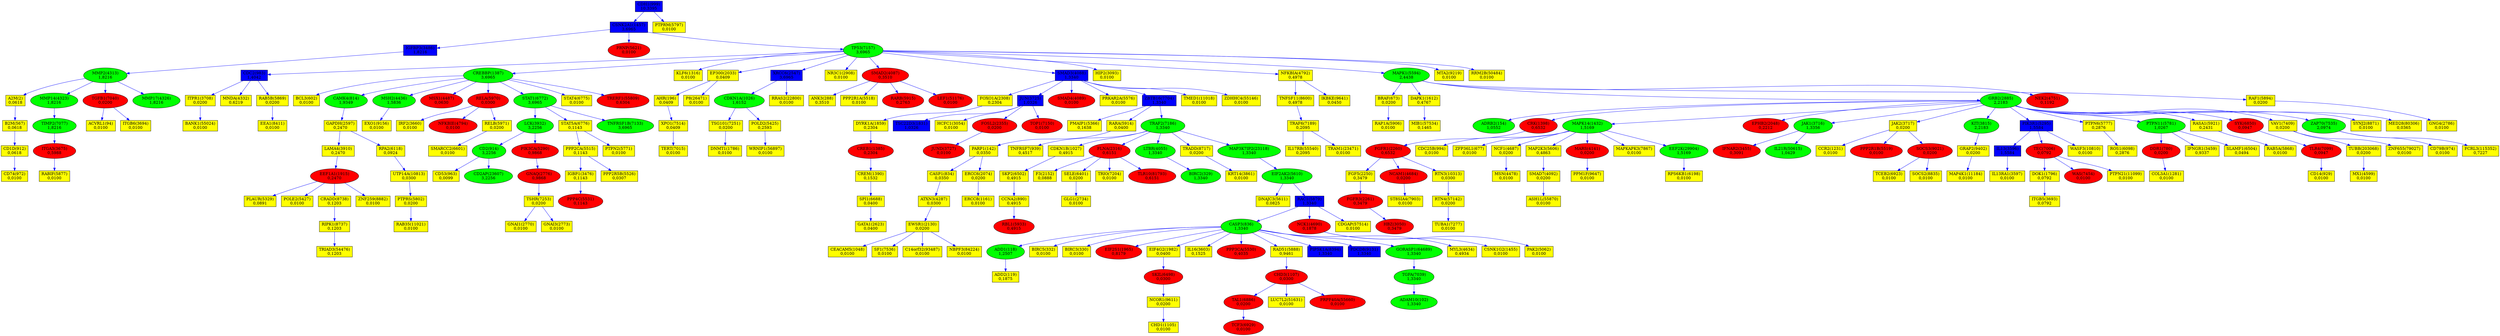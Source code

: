 digraph tmp_ans4 {
N_0 [shape = ellipse, style = filled, fillcolor = green, label = "ADD1(118)\n1,2507"];
N_1 [shape = box, style = filled, fillcolor = yellow, label = "ADD2(119)\n0,1875"];
N_2 [shape = box, style = filled, fillcolor = yellow, label = "PARP1(142)\n0,0350"];
N_3 [shape = ellipse, style = filled, fillcolor = green, label = "ADRB2(154)\n1,0552"];
N_4 [shape = box, style = filled, fillcolor = yellow, label = "AHR(196)\n0,0409"];
N_5 [shape = box, style = filled, fillcolor = yellow, label = "A2M(2)\n0,0618"];
N_6 [shape = box, style = filled, fillcolor = yellow, label = "ACVRL1(94)\n0,0100"];
N_7 [shape = box, style = filled, fillcolor = yellow, label = "BIRC5(332)\n0,0100"];
N_8 [shape = ellipse, style = filled, fillcolor = green, label = "ADAM10(102)\n1,3340"];
N_9 [shape = box, style = filled, fillcolor = yellow, label = "B2M(567)\n0,0618"];
N_10 [shape = box, style = filled, fillcolor = yellow, label = "BRAF(673)\n0,0200"];
N_11 [shape = ellipse, style = filled, fillcolor = red, label = "DDR1(780)\n0,0200"];
N_12 [shape = box, style = filled, fillcolor = yellow, label = "CASP1(834)\n0,0350"];
N_13 [shape = ellipse, style = filled, fillcolor = green, label = "CASP3(836)\n1,3340"];
N_14 [shape = box, style = filled, fillcolor = yellow, label = "BIRC3(330)\n0,0100"];
N_15 [shape = ellipse, style = filled, fillcolor = green, label = "BIRC2(329)\n1,3340"];
N_16 [shape = ellipse, style = filled, fillcolor = green, label = "CD2(914)\n3,2256"];
N_17 [shape = box, style = filled, fillcolor = yellow, label = "TNFRSF7(939)\n0,4517"];
N_18 [shape = box, style = filled, fillcolor = yellow, label = "CD74(972)\n0,0100"];
N_19 [shape = box, style = filled, fillcolor = yellow, label = "CD1D(912)\n0,0618"];
N_20 [shape = box, style = filled, fillcolor = yellow, label = "CCNA2(890)\n0,4915"];
N_21 [shape = box, style = filled, fillcolor = blue, label = "CDC2(983)\n1,4042"];
N_22 [shape = box, style = filled, fillcolor = blue, label = "CDH1(999)\n10,3395"];
N_23 [shape = ellipse, style = filled, fillcolor = green, label = "CDKN1A(1026)\n1,6152"];
N_24 [shape = ellipse, style = filled, fillcolor = red, label = "CHD3(1107)\n0,0300"];
N_25 [shape = box, style = filled, fillcolor = yellow, label = "CDC25B(994)\n0,0100"];
N_26 [shape = box, style = filled, fillcolor = yellow, label = "CDKN1B(1027)\n0,4915"];
N_27 [shape = box, style = filled, fillcolor = yellow, label = "CCR2(1231)\n0,0100"];
N_28 [shape = box, style = filled, fillcolor = yellow, label = "BCL3(602)\n0,0100"];
N_29 [shape = ellipse, style = filled, fillcolor = red, label = "CREB1(1385)\n0,2304"];
N_30 [shape = ellipse, style = filled, fillcolor = green, label = "CREBBP(1387)\n3,6965"];
N_31 [shape = ellipse, style = filled, fillcolor = green, label = "CAMK4(814)\n1,9349"];
N_32 [shape = box, style = filled, fillcolor = yellow, label = "CREM(1390)\n0,1532"];
N_33 [shape = ellipse, style = filled, fillcolor = red, label = "CRK(1398)\n0,6532"];
N_34 [shape = box, style = filled, fillcolor = yellow, label = "ZFP36L1(677)\n0,0100"];
N_35 [shape = box, style = filled, fillcolor = blue, label = "CSNK2A1(1457)\n3,6965"];
N_36 [shape = ellipse, style = filled, fillcolor = green, label = "MAPK14(1432)\n1,5169"];
N_37 [shape = box, style = filled, fillcolor = yellow, label = "CD14(929)\n0,0100"];
N_38 [shape = box, style = filled, fillcolor = yellow, label = "DAPK1(1612)\n0,4767"];
N_39 [shape = box, style = filled, fillcolor = yellow, label = "ERCC8(1161)\n0,0100"];
N_40 [shape = box, style = filled, fillcolor = yellow, label = "DNMT1(1786)\n0,0100"];
N_41 [shape = box, style = filled, fillcolor = blue, label = "TSC22D3(1831)\n1,0326"];
N_42 [shape = ellipse, style = filled, fillcolor = red, label = "EEF1A1(1915)\n0,2470"];
N_43 [shape = box, style = filled, fillcolor = yellow, label = "KLF6(1316)\n0,0100"];
N_44 [shape = ellipse, style = filled, fillcolor = red, label = "EIF2S1(1965)\n0,8179"];
N_45 [shape = box, style = filled, fillcolor = yellow, label = "EIF4G2(1982)\n0,0400"];
N_46 [shape = box, style = filled, fillcolor = yellow, label = "EP300(2033)\n0,0409"];
N_47 [shape = ellipse, style = filled, fillcolor = red, label = "EPHB2(2048)\n0,2212"];
N_48 [shape = box, style = filled, fillcolor = yellow, label = "CEACAM5(1048)\n0,0100"];
N_49 [shape = box, style = filled, fillcolor = yellow, label = "EWSR1(2130)\n0,0200"];
N_50 [shape = box, style = filled, fillcolor = yellow, label = "F3(2152)\n0,0888"];
N_51 [shape = box, style = filled, fillcolor = yellow, label = "DOK1(1796)\n0,0792"];
N_52 [shape = box, style = filled, fillcolor = yellow, label = "COL3A1(1281)\n0,0100"];
N_53 [shape = ellipse, style = filled, fillcolor = red, label = "FGFR1(2260)\n0,6532"];
N_54 [shape = box, style = filled, fillcolor = yellow, label = "FGF5(2250)\n0,3479"];
N_55 [shape = ellipse, style = filled, fillcolor = red, label = "FGFR3(2261)\n0,3479"];
N_56 [shape = box, style = filled, fillcolor = yellow, label = "DYRK1A(1859)\n0,2304"];
N_57 [shape = ellipse, style = filled, fillcolor = red, label = "FLNA(2316)\n0,6151"];
N_58 [shape = box, style = filled, fillcolor = yellow, label = "CD79B(974)\n0,0100"];
N_59 [shape = box, style = filled, fillcolor = yellow, label = "FOXO1A(2308)\n0,2304"];
N_60 [shape = box, style = filled, fillcolor = yellow, label = "GAPDH(2597)\n0,2470"];
N_61 [shape = box, style = filled, fillcolor = blue, label = "XRCC6(2547)\n3,6965"];
N_62 [shape = box, style = filled, fillcolor = yellow, label = "CD53(963)\n0,0099"];
N_63 [shape = box, style = filled, fillcolor = yellow, label = "GNAI1(2770)\n0,0100"];
N_64 [shape = box, style = filled, fillcolor = yellow, label = "GNAI3(2773)\n0,0100"];
N_65 [shape = ellipse, style = filled, fillcolor = red, label = "GNAQ(2776)\n0,9868"];
N_66 [shape = ellipse, style = filled, fillcolor = green, label = "GRB2(2885)\n2,2183"];
N_67 [shape = box, style = filled, fillcolor = yellow, label = "NR3C1(2908)\n0,0100"];
N_68 [shape = box, style = filled, fillcolor = yellow, label = "ERCC6(2074)\n0,0200"];
N_69 [shape = ellipse, style = filled, fillcolor = red, label = "HBZ(3050)\n0,3479"];
N_70 [shape = box, style = filled, fillcolor = yellow, label = "HCFC1(3054)\n0,0100"];
N_71 [shape = box, style = filled, fillcolor = yellow, label = "CHD1(1105)\n0,0100"];
N_72 [shape = ellipse, style = filled, fillcolor = red, label = "IFNAR2(3455)\n0,3091"];
N_73 [shape = box, style = filled, fillcolor = yellow, label = "IFNGR1(3459)\n0,9337"];
N_74 [shape = box, style = filled, fillcolor = blue, label = "IL13(3596)\n1,5584"];
N_75 [shape = box, style = filled, fillcolor = yellow, label = "IL16(3603)\n0,1525"];
N_76 [shape = ellipse, style = filled, fillcolor = red, label = "ITGA3(3675)\n0,5988"];
N_77 [shape = box, style = filled, fillcolor = yellow, label = "ITGB5(3693)\n0,0792"];
N_78 [shape = box, style = filled, fillcolor = yellow, label = "ITPR1(3708)\n0,0200"];
N_79 [shape = ellipse, style = filled, fillcolor = green, label = "JAK1(3716)\n1,3356"];
N_80 [shape = box, style = filled, fillcolor = yellow, label = "JAK2(3717)\n0,0200"];
N_81 [shape = box, style = filled, fillcolor = blue, label = "JUN(3725)\n1,0326"];
N_82 [shape = ellipse, style = filled, fillcolor = red, label = "FOSL2(2355)\n0,0200"];
N_83 [shape = box, style = filled, fillcolor = yellow, label = "ANK3(288)\n0,3510"];
N_84 [shape = ellipse, style = filled, fillcolor = green, label = "KIT(3815)\n2,2183"];
N_85 [shape = box, style = filled, fillcolor = blue, label = "IGFBP3(3486)\n1,8216"];
N_86 [shape = ellipse, style = filled, fillcolor = green, label = "LCK(3932)\n3,2256"];
N_87 [shape = box, style = filled, fillcolor = yellow, label = "GATA1(2623)\n0,0400"];
N_88 [shape = ellipse, style = filled, fillcolor = green, label = "LTBR(4055)\n1,3340"];
N_89 [shape = ellipse, style = filled, fillcolor = red, label = "SMAD2(4087)\n0,3510"];
N_90 [shape = ellipse, style = filled, fillcolor = red, label = "JUND(3727)\n0,0100"];
N_91 [shape = box, style = filled, fillcolor = blue, label = "SMAD3(4088)\n1,3340"];
N_92 [shape = ellipse, style = filled, fillcolor = red, label = "SMAD4(4089)\n0,0100"];
N_93 [shape = box, style = filled, fillcolor = yellow, label = "SMAD7(4092)\n0,0200"];
N_94 [shape = box, style = filled, fillcolor = yellow, label = "IGBP1(3476)\n0,1143"];
N_95 [shape = ellipse, style = filled, fillcolor = green, label = "MMP2(4313)\n1,8216"];
N_96 [shape = ellipse, style = filled, fillcolor = green, label = "MSH2(4436)\n1,5836"];
N_97 [shape = box, style = filled, fillcolor = yellow, label = "MSN(4478)\n0,0100"];
N_98 [shape = ellipse, style = filled, fillcolor = red, label = "MSX1(4487)\n0,0630"];
N_99 [shape = box, style = filled, fillcolor = yellow, label = "MX1(4599)\n0,0100"];
N_100 [shape = ellipse, style = filled, fillcolor = red, label = "NCAM1(4684)\n0,0200"];
N_101 [shape = box, style = filled, fillcolor = yellow, label = "NCF1(4687)\n0,0200"];
N_102 [shape = box, style = filled, fillcolor = yellow, label = "CSNK1G2(1455)\n0,0100"];
N_103 [shape = box, style = filled, fillcolor = yellow, label = "HIP2(3093)\n0,0100"];
N_104 [shape = ellipse, style = filled, fillcolor = red, label = "NCK1(4690)\n0,1878"];
N_105 [shape = ellipse, style = filled, fillcolor = red, label = "NEK2(4751)\n0,1192"];
N_106 [shape = box, style = filled, fillcolor = yellow, label = "IRF2(3660)\n0,0100"];
N_107 [shape = box, style = filled, fillcolor = yellow, label = "GLG1(2734)\n0,0100"];
N_108 [shape = box, style = filled, fillcolor = yellow, label = "NFKBIA(4792)\n0,4978"];
N_109 [shape = box, style = filled, fillcolor = yellow, label = "PAK2(5062)\n0,0100"];
N_110 [shape = box, style = filled, fillcolor = blue, label = "PIK3R1(5295)\n1,5584"];
N_111 [shape = ellipse, style = filled, fillcolor = red, label = "PIK3CA(5290)\n0,9868"];
N_112 [shape = box, style = filled, fillcolor = yellow, label = "KRT14(3861)\n0,0100"];
N_113 [shape = box, style = filled, fillcolor = yellow, label = "PMAIP1(5366)\n0,1638"];
N_114 [shape = box, style = filled, fillcolor = yellow, label = "PPP2CA(5515)\n0,1143"];
N_115 [shape = ellipse, style = filled, fillcolor = red, label = "PPP2R1B(5519)\n0,0100"];
N_116 [shape = box, style = filled, fillcolor = yellow, label = "PPP2R1A(5518)\n0,0100"];
N_117 [shape = ellipse, style = filled, fillcolor = red, label = "PPP3CA(5530)\n0,4035"];
N_118 [shape = ellipse, style = filled, fillcolor = red, label = "NFKBIE(4794)\n0,0100"];
N_119 [shape = box, style = filled, fillcolor = yellow, label = "PRKAR2A(5576)\n0,0100"];
N_120 [shape = ellipse, style = filled, fillcolor = green, label = "MAPK1(5594)\n2,4438"];
N_121 [shape = ellipse, style = filled, fillcolor = green, label = "EIF2AK2(5610)\n1,3340"];
N_122 [shape = box, style = filled, fillcolor = yellow, label = "DNAJC3(5611)\n0,0825"];
N_123 [shape = ellipse, style = filled, fillcolor = red, label = "PRNP(5621)\n0,0100"];
N_124 [shape = box, style = filled, fillcolor = yellow, label = "ATXN3(4287)\n0,0300"];
N_125 [shape = box, style = filled, fillcolor = yellow, label = "LAMA4(3910)\n0,2470"];
N_126 [shape = box, style = filled, fillcolor = yellow, label = "PTPN6(5777)\n0,2876"];
N_127 [shape = box, style = filled, fillcolor = yellow, label = "PTPRM(5797)\n0,0100"];
N_128 [shape = ellipse, style = filled, fillcolor = green, label = "PTPN11(5781)\n1,0267"];
N_129 [shape = box, style = filled, fillcolor = yellow, label = "RAB5A(5868)\n0,0100"];
N_130 [shape = box, style = filled, fillcolor = blue, label = "RAC1(5879)\n1,3340"];
N_131 [shape = box, style = filled, fillcolor = yellow, label = "RAD51(5888)\n0,9461"];
N_132 [shape = box, style = filled, fillcolor = yellow, label = "RAF1(5894)\n0,0200"];
N_133 [shape = box, style = filled, fillcolor = yellow, label = "GNG4(2786)\n0,0100"];
N_134 [shape = box, style = filled, fillcolor = yellow, label = "RAP1A(5906)\n0,0100"];
N_135 [shape = box, style = filled, fillcolor = yellow, label = "RASA1(5921)\n0,2431"];
N_136 [shape = box, style = filled, fillcolor = yellow, label = "MNDA(4332)\n0,6219"];
N_137 [shape = box, style = filled, fillcolor = yellow, label = "RARA(5914)\n0,0400"];
N_138 [shape = ellipse, style = filled, fillcolor = red, label = "RBL1(5933)\n0,4915"];
N_139 [shape = ellipse, style = filled, fillcolor = red, label = "PPP4C(5531)\n0,1143"];
N_140 [shape = ellipse, style = filled, fillcolor = red, label = "RELA(5970)\n0,0300"];
N_141 [shape = box, style = filled, fillcolor = yellow, label = "RELB(5971)\n0,0200"];
N_142 [shape = box, style = filled, fillcolor = yellow, label = "RPA2(6118)\n0,0924"];
N_143 [shape = ellipse, style = filled, fillcolor = red, label = "RARB(5915)\n0,2763"];
N_144 [shape = box, style = filled, fillcolor = yellow, label = "MAP2K3(5606)\n0,4863"];
N_145 [shape = ellipse, style = filled, fillcolor = green, label = "MMP14(4323)\n1,8216"];
N_146 [shape = box, style = filled, fillcolor = yellow, label = "SELE(6401)\n0,0200"];
N_147 [shape = box, style = filled, fillcolor = yellow, label = "PTPN2(5771)\n0,0100"];
N_148 [shape = ellipse, style = filled, fillcolor = red, label = "SKIL(6498)\n0,0300"];
N_149 [shape = box, style = filled, fillcolor = yellow, label = "SLAMF1(6504)\n0,0494"];
N_150 [shape = box, style = filled, fillcolor = yellow, label = "SPI1(6688)\n0,0400"];
N_151 [shape = ellipse, style = filled, fillcolor = green, label = "STAT1(6772)\n3,6965"];
N_152 [shape = box, style = filled, fillcolor = yellow, label = "STAT5A(6776)\n0,1143"];
N_153 [shape = box, style = filled, fillcolor = yellow, label = "RPS6KB1(6198)\n0,0100"];
N_154 [shape = box, style = filled, fillcolor = yellow, label = "PLAUR(5329)\n0,0891"];
N_155 [shape = ellipse, style = filled, fillcolor = red, label = "SYK(6850)\n0,0947"];
N_156 [shape = box, style = filled, fillcolor = yellow, label = "TCEB2(6923)\n0,0100"];
N_157 [shape = ellipse, style = filled, fillcolor = red, label = "TCF3(6929)\n0,0100"];
N_158 [shape = ellipse, style = filled, fillcolor = red, label = "TAL1(6886)\n0,0200"];
N_159 [shape = box, style = filled, fillcolor = yellow, label = "SKP2(6502)\n0,4915"];
N_160 [shape = ellipse, style = filled, fillcolor = red, label = "TEC(7006)\n0,0792"];
N_161 [shape = box, style = filled, fillcolor = yellow, label = "TERT(7015)\n0,0100"];
N_162 [shape = box, style = filled, fillcolor = yellow, label = "RAB5B(5869)\n0,0200"];
N_163 [shape = ellipse, style = filled, fillcolor = green, label = "TGFA(7039)\n1,3340"];
N_164 [shape = box, style = filled, fillcolor = yellow, label = "ITGB6(3694)\n0,0100"];
N_165 [shape = ellipse, style = filled, fillcolor = red, label = "TGFB1(7040)\n0,0200"];
N_166 [shape = box, style = filled, fillcolor = yellow, label = "POLE2(5427)\n0,0100"];
N_167 [shape = ellipse, style = filled, fillcolor = red, label = "TLR4(7099)\n0,0947"];
N_168 [shape = ellipse, style = filled, fillcolor = red, label = "TOP1(7150)\n0,0100"];
N_169 [shape = ellipse, style = filled, fillcolor = green, label = "TP53(7157)\n3,6965"];
N_170 [shape = ellipse, style = filled, fillcolor = green, label = "TNFRSF1B(7133)\n3,6965"];
N_171 [shape = ellipse, style = filled, fillcolor = green, label = "TRAF2(7186)\n1,3340"];
N_172 [shape = box, style = filled, fillcolor = yellow, label = "TRAF6(7189)\n0,2095"];
N_173 [shape = box, style = filled, fillcolor = yellow, label = "TSHR(7253)\n0,0200"];
N_174 [shape = box, style = filled, fillcolor = yellow, label = "TSG101(7251)\n0,0200"];
N_175 [shape = box, style = filled, fillcolor = yellow, label = "TUBA1(7277)\n0,0100"];
N_176 [shape = ellipse, style = filled, fillcolor = red, label = "WAS(7454)\n0,0100"];
N_177 [shape = box, style = filled, fillcolor = yellow, label = "POLD2(5425)\n0,2593"];
N_178 [shape = box, style = filled, fillcolor = yellow, label = "XPO1(7514)\n0,0409"];
N_179 [shape = box, style = filled, fillcolor = yellow, label = "VAV1(7409)\n0,0200"];
N_180 [shape = ellipse, style = filled, fillcolor = green, label = "ZAP70(7535)\n2,0974"];
N_181 [shape = box, style = filled, fillcolor = blue, label = "ZBTB16(7704)\n1,3340"];
N_182 [shape = box, style = filled, fillcolor = yellow, label = "ST8SIA4(7903)\n0,0100"];
N_183 [shape = ellipse, style = filled, fillcolor = red, label = "MARS(4141)\n0,0200"];
N_184 [shape = box, style = filled, fillcolor = yellow, label = "SF1(7536)\n0,0100"];
N_185 [shape = box, style = filled, fillcolor = yellow, label = "EEA1(8411)\n0,0100"];
N_186 [shape = box, style = filled, fillcolor = yellow, label = "PTPRS(5802)\n0,0200"];
N_187 [shape = box, style = filled, fillcolor = yellow, label = "TNFSF11(8600)\n0,4978"];
N_188 [shape = box, style = filled, fillcolor = blue, label = "PIP5K1A(8394)\n1,3340"];
N_189 [shape = box, style = filled, fillcolor = yellow, label = "TRADD(8717)\n0,0200"];
N_190 [shape = box, style = filled, fillcolor = yellow, label = "RIPK1(8737)\n0,1203"];
N_191 [shape = box, style = filled, fillcolor = yellow, label = "SYNJ2(8871)\n0,0100"];
N_192 [shape = box, style = filled, fillcolor = yellow, label = "SOCS2(8835)\n0,0100"];
N_193 [shape = box, style = filled, fillcolor = yellow, label = "SMARCC2(6601)\n0,0100"];
N_194 [shape = box, style = filled, fillcolor = yellow, label = "STAT4(6775)\n0,0100"];
N_195 [shape = box, style = filled, fillcolor = yellow, label = "NCOR1(9611)\n0,0200"];
N_196 [shape = box, style = filled, fillcolor = yellow, label = "PPM1F(9647)\n0,0100"];
N_197 [shape = box, style = filled, fillcolor = yellow, label = "GRAP2(9402)\n0,0200"];
N_198 [shape = box, style = filled, fillcolor = blue, label = "PDCD8(9131)\n1,3340"];
N_199 [shape = box, style = filled, fillcolor = yellow, label = "IKBKE(9641)\n0,0450"];
N_200 [shape = box, style = filled, fillcolor = yellow, label = "RTN3(10313)\n0,0300"];
N_201 [shape = box, style = filled, fillcolor = yellow, label = "ROS1(6098)\n0,2876"];
N_202 [shape = box, style = filled, fillcolor = yellow, label = "RABIF(5877)\n0,0100"];
N_203 [shape = box, style = filled, fillcolor = yellow, label = "UTP14A(10813)\n0,0300"];
N_204 [shape = box, style = filled, fillcolor = yellow, label = "CRADD(8738)\n0,1203"];
N_205 [shape = box, style = filled, fillcolor = yellow, label = "MAP4K1(11184)\n0,0100"];
N_206 [shape = box, style = filled, fillcolor = yellow, label = "MTA2(9219)\n0,0100"];
N_207 [shape = ellipse, style = filled, fillcolor = green, label = "CD2AP(23607)\n3,2256"];
N_208 [shape = box, style = filled, fillcolor = yellow, label = "MAPKAPK3(7867)\n0,0100"];
N_209 [shape = ellipse, style = filled, fillcolor = red, label = "LEF1(51176)\n0,0100"];
N_210 [shape = box, style = filled, fillcolor = yellow, label = "LUC7L2(51631)\n0,0100"];
N_211 [shape = box, style = filled, fillcolor = yellow, label = "TRIAD3(54476)\n0,1203"];
N_212 [shape = box, style = filled, fillcolor = yellow, label = "RRAS2(22800)\n0,0100"];
N_213 [shape = ellipse, style = filled, fillcolor = red, label = "PRPF40A(55660)\n0,0100"];
N_214 [shape = box, style = filled, fillcolor = yellow, label = "ZNF259(8882)\n0,0100"];
N_215 [shape = box, style = filled, fillcolor = yellow, label = "WRNIP1(56897)\n0,0100"];
N_216 [shape = ellipse, style = filled, fillcolor = green, label = "IL21R(50615)\n1,0429"];
N_217 [shape = ellipse, style = filled, fillcolor = green, label = "GORASP1(64689)\n1,3340"];
N_218 [shape = box, style = filled, fillcolor = yellow, label = "IL17RB(55540)\n0,2095"];
N_219 [shape = box, style = filled, fillcolor = yellow, label = "RTN4(57142)\n0,0200"];
N_220 [shape = box, style = filled, fillcolor = yellow, label = "RAB35(11021)\n0,0100"];
N_221 [shape = box, style = filled, fillcolor = yellow, label = "MED28(80306)\n0,0365"];
N_222 [shape = box, style = filled, fillcolor = yellow, label = "C14orf32(93487)\n0,0100"];
N_223 [shape = box, style = filled, fillcolor = yellow, label = "TRAM1(23471)\n0,0100"];
N_224 [shape = box, style = filled, fillcolor = yellow, label = "NBPF3(84224)\n0,0100"];
N_225 [shape = box, style = filled, fillcolor = yellow, label = "WASF3(10810)\n0,0100"];
N_226 [shape = box, style = filled, fillcolor = yellow, label = "TUBB(203068)\n0,0200"];
N_227 [shape = ellipse, style = filled, fillcolor = green, label = "MAP3K7IP2(23118)\n1,3340"];
N_228 [shape = box, style = filled, fillcolor = yellow, label = "TRIO(7204)\n0,0100"];
N_229 [shape = box, style = filled, fillcolor = yellow, label = "PTPN21(11099)\n0,0100"];
N_230 [shape = box, style = filled, fillcolor = yellow, label = "MYL3(4634)\n0,4934"];
N_231 [shape = ellipse, style = filled, fillcolor = red, label = "TLR10(81793)\n0,6151"];
N_232 [shape = box, style = filled, fillcolor = yellow, label = "ZNF655(79027)\n0,0100"];
N_233 [shape = ellipse, style = filled, fillcolor = red, label = "TRERF1(55809)\n0,6304"];
N_234 [shape = ellipse, style = filled, fillcolor = red, label = "SOCS3(9021)\n0,0200"];
N_235 [shape = ellipse, style = filled, fillcolor = green, label = "EEF2K(29904)\n1,5169"];
N_236 [shape = box, style = filled, fillcolor = yellow, label = "CDGAP(57514)\n0,0100"];
N_237 [shape = box, style = filled, fillcolor = yellow, label = "MIB1(57534)\n0,1465"];
N_238 [shape = box, style = filled, fillcolor = yellow, label = "IL13RA1(3597)\n0,0100"];
N_239 [shape = box, style = filled, fillcolor = yellow, label = "P8(26471)\n0,0100"];
N_240 [shape = ellipse, style = filled, fillcolor = green, label = "TIMP2(7077)\n1,8216"];
N_241 [shape = box, style = filled, fillcolor = yellow, label = "BANK1(55024)\n0,0100"];
N_242 [shape = ellipse, style = filled, fillcolor = green, label = "MMP17(4326)\n1,8216"];
N_243 [shape = box, style = filled, fillcolor = yellow, label = "TMED1(11018)\n0,0100"];
N_244 [shape = box, style = filled, fillcolor = yellow, label = "ZDHHC4(55146)\n0,0100"];
N_245 [shape = box, style = filled, fillcolor = yellow, label = "ASH1L(55870)\n0,0100"];
N_246 [shape = box, style = filled, fillcolor = yellow, label = "EXO1(9156)\n0,0100"];
N_247 [shape = box, style = filled, fillcolor = yellow, label = "PPP2R5B(5526)\n0,0307"];
N_248 [shape = box, style = filled, fillcolor = yellow, label = "RRM2B(50484)\n0,0100"];
N_249 [shape = box, style = filled, fillcolor = yellow, label = "FCRL3(115352)\n0,7227"];
N_0 -> N_1 [ color = blue ];
N_5 -> N_9 [ color = blue ];
N_2 -> N_12 [ color = blue ];
N_13 -> N_0 [ color = blue ];
N_13 -> N_7 [ color = blue ];
N_13 -> N_14 [ color = blue ];
N_9 -> N_19 [ color = blue ];
N_19 -> N_18 [ color = blue ];
N_30 -> N_28 [ color = blue ];
N_30 -> N_31 [ color = blue ];
N_29 -> N_32 [ color = blue ];
N_22 -> N_35 [ color = blue ];
N_36 -> N_25 [ color = blue ];
N_36 -> N_34 [ color = blue ];
N_13 -> N_44 [ color = blue ];
N_13 -> N_45 [ color = blue ];
N_46 -> N_4 [ color = blue ];
N_49 -> N_48 [ color = blue ];
N_11 -> N_52 [ color = blue ];
N_33 -> N_53 [ color = blue ];
N_53 -> N_54 [ color = blue ];
N_54 -> N_55 [ color = blue ];
N_56 -> N_29 [ color = blue ];
N_57 -> N_50 [ color = blue ];
N_59 -> N_56 [ color = blue ];
N_31 -> N_60 [ color = blue ];
N_61 -> N_23 [ color = blue ];
N_16 -> N_62 [ color = blue ];
N_66 -> N_3 [ color = blue ];
N_66 -> N_33 [ color = blue ];
N_66 -> N_36 [ color = blue ];
N_66 -> N_47 [ color = blue ];
N_2 -> N_68 [ color = blue ];
N_68 -> N_39 [ color = blue ];
N_55 -> N_69 [ color = blue ];
N_13 -> N_75 [ color = blue ];
N_51 -> N_77 [ color = blue ];
N_21 -> N_78 [ color = blue ];
N_66 -> N_79 [ color = blue ];
N_79 -> N_72 [ color = blue ];
N_80 -> N_27 [ color = blue ];
N_66 -> N_80 [ color = blue ];
N_81 -> N_41 [ color = blue ];
N_81 -> N_70 [ color = blue ];
N_81 -> N_82 [ color = blue ];
N_66 -> N_84 [ color = blue ];
N_35 -> N_85 [ color = blue ];
N_86 -> N_16 [ color = blue ];
N_88 -> N_15 [ color = blue ];
N_89 -> N_83 [ color = blue ];
N_82 -> N_90 [ color = blue ];
N_91 -> N_59 [ color = blue ];
N_91 -> N_81 [ color = blue ];
N_91 -> N_92 [ color = blue ];
N_95 -> N_5 [ color = blue ];
N_85 -> N_95 [ color = blue ];
N_30 -> N_96 [ color = blue ];
N_30 -> N_98 [ color = blue ];
N_53 -> N_100 [ color = blue ];
N_36 -> N_101 [ color = blue ];
N_101 -> N_97 [ color = blue ];
N_104 -> N_102 [ color = blue ];
N_104 -> N_109 [ color = blue ];
N_66 -> N_110 [ color = blue ];
N_110 -> N_74 [ color = blue ];
N_111 -> N_65 [ color = blue ];
N_86 -> N_111 [ color = blue ];
N_114 -> N_94 [ color = blue ];
N_80 -> N_115 [ color = blue ];
N_89 -> N_116 [ color = blue ];
N_13 -> N_117 [ color = blue ];
N_91 -> N_119 [ color = blue ];
N_120 -> N_10 [ color = blue ];
N_120 -> N_38 [ color = blue ];
N_120 -> N_66 [ color = blue ];
N_120 -> N_105 [ color = blue ];
N_121 -> N_122 [ color = blue ];
N_35 -> N_123 [ color = blue ];
N_12 -> N_124 [ color = blue ];
N_124 -> N_49 [ color = blue ];
N_125 -> N_42 [ color = blue ];
N_60 -> N_125 [ color = blue ];
N_66 -> N_126 [ color = blue ];
N_22 -> N_127 [ color = blue ];
N_128 -> N_11 [ color = blue ];
N_66 -> N_128 [ color = blue ];
N_128 -> N_73 [ color = blue ];
N_130 -> N_13 [ color = blue ];
N_130 -> N_104 [ color = blue ];
N_121 -> N_130 [ color = blue ];
N_13 -> N_131 [ color = blue ];
N_131 -> N_24 [ color = blue ];
N_120 -> N_132 [ color = blue ];
N_132 -> N_133 [ color = blue ];
N_10 -> N_134 [ color = blue ];
N_66 -> N_135 [ color = blue ];
N_135 -> N_129 [ color = blue ];
N_21 -> N_136 [ color = blue ];
N_137 -> N_2 [ color = blue ];
N_20 -> N_138 [ color = blue ];
N_94 -> N_139 [ color = blue ];
N_30 -> N_140 [ color = blue ];
N_140 -> N_106 [ color = blue ];
N_140 -> N_118 [ color = blue ];
N_140 -> N_141 [ color = blue ];
N_60 -> N_142 [ color = blue ];
N_89 -> N_143 [ color = blue ];
N_36 -> N_144 [ color = blue ];
N_144 -> N_93 [ color = blue ];
N_95 -> N_145 [ color = blue ];
N_57 -> N_146 [ color = blue ];
N_146 -> N_107 [ color = blue ];
N_45 -> N_148 [ color = blue ];
N_128 -> N_149 [ color = blue ];
N_32 -> N_150 [ color = blue ];
N_150 -> N_87 [ color = blue ];
N_30 -> N_151 [ color = blue ];
N_151 -> N_86 [ color = blue ];
N_152 -> N_114 [ color = blue ];
N_152 -> N_147 [ color = blue ];
N_151 -> N_152 [ color = blue ];
N_42 -> N_154 [ color = blue ];
N_66 -> N_155 [ color = blue ];
N_24 -> N_158 [ color = blue ];
N_158 -> N_157 [ color = blue ];
N_159 -> N_20 [ color = blue ];
N_26 -> N_159 [ color = blue ];
N_160 -> N_51 [ color = blue ];
N_110 -> N_160 [ color = blue ];
N_21 -> N_162 [ color = blue ];
N_163 -> N_8 [ color = blue ];
N_165 -> N_6 [ color = blue ];
N_95 -> N_165 [ color = blue ];
N_165 -> N_164 [ color = blue ];
N_42 -> N_166 [ color = blue ];
N_167 -> N_37 [ color = blue ];
N_155 -> N_167 [ color = blue ];
N_81 -> N_168 [ color = blue ];
N_169 -> N_21 [ color = blue ];
N_169 -> N_30 [ color = blue ];
N_35 -> N_169 [ color = blue ];
N_169 -> N_43 [ color = blue ];
N_169 -> N_46 [ color = blue ];
N_169 -> N_61 [ color = blue ];
N_169 -> N_67 [ color = blue ];
N_169 -> N_89 [ color = blue ];
N_169 -> N_91 [ color = blue ];
N_169 -> N_103 [ color = blue ];
N_169 -> N_108 [ color = blue ];
N_169 -> N_120 [ color = blue ];
N_151 -> N_170 [ color = blue ];
N_171 -> N_17 [ color = blue ];
N_171 -> N_26 [ color = blue ];
N_171 -> N_57 [ color = blue ];
N_171 -> N_88 [ color = blue ];
N_173 -> N_63 [ color = blue ];
N_173 -> N_64 [ color = blue ];
N_65 -> N_173 [ color = blue ];
N_23 -> N_174 [ color = blue ];
N_174 -> N_40 [ color = blue ];
N_160 -> N_176 [ color = blue ];
N_23 -> N_177 [ color = blue ];
N_4 -> N_178 [ color = blue ];
N_178 -> N_161 [ color = blue ];
N_66 -> N_179 [ color = blue ];
N_180 -> N_58 [ color = blue ];
N_66 -> N_180 [ color = blue ];
N_91 -> N_181 [ color = blue ];
N_181 -> N_113 [ color = blue ];
N_181 -> N_137 [ color = blue ];
N_181 -> N_171 [ color = blue ];
N_100 -> N_182 [ color = blue ];
N_36 -> N_183 [ color = blue ];
N_49 -> N_184 [ color = blue ];
N_162 -> N_185 [ color = blue ];
N_108 -> N_187 [ color = blue ];
N_187 -> N_172 [ color = blue ];
N_13 -> N_188 [ color = blue ];
N_189 -> N_112 [ color = blue ];
N_171 -> N_189 [ color = blue ];
N_66 -> N_191 [ color = blue ];
N_141 -> N_193 [ color = blue ];
N_30 -> N_194 [ color = blue ];
N_195 -> N_71 [ color = blue ];
N_148 -> N_195 [ color = blue ];
N_183 -> N_196 [ color = blue ];
N_84 -> N_197 [ color = blue ];
N_13 -> N_198 [ color = blue ];
N_108 -> N_199 [ color = blue ];
N_53 -> N_200 [ color = blue ];
N_126 -> N_201 [ color = blue ];
N_76 -> N_202 [ color = blue ];
N_142 -> N_203 [ color = blue ];
N_203 -> N_186 [ color = blue ];
N_42 -> N_204 [ color = blue ];
N_204 -> N_190 [ color = blue ];
N_197 -> N_205 [ color = blue ];
N_169 -> N_206 [ color = blue ];
N_16 -> N_207 [ color = blue ];
N_36 -> N_208 [ color = blue ];
N_89 -> N_209 [ color = blue ];
N_24 -> N_210 [ color = blue ];
N_190 -> N_211 [ color = blue ];
N_61 -> N_212 [ color = blue ];
N_24 -> N_213 [ color = blue ];
N_42 -> N_214 [ color = blue ];
N_177 -> N_215 [ color = blue ];
N_79 -> N_216 [ color = blue ];
N_13 -> N_217 [ color = blue ];
N_217 -> N_163 [ color = blue ];
N_172 -> N_218 [ color = blue ];
N_219 -> N_175 [ color = blue ];
N_200 -> N_219 [ color = blue ];
N_186 -> N_220 [ color = blue ];
N_66 -> N_221 [ color = blue ];
N_49 -> N_222 [ color = blue ];
N_172 -> N_223 [ color = blue ];
N_49 -> N_224 [ color = blue ];
N_110 -> N_225 [ color = blue ];
N_226 -> N_99 [ color = blue ];
N_179 -> N_226 [ color = blue ];
N_227 -> N_121 [ color = blue ];
N_171 -> N_227 [ color = blue ];
N_57 -> N_228 [ color = blue ];
N_160 -> N_229 [ color = blue ];
N_13 -> N_230 [ color = blue ];
N_57 -> N_231 [ color = blue ];
N_179 -> N_232 [ color = blue ];
N_30 -> N_233 [ color = blue ];
N_80 -> N_234 [ color = blue ];
N_234 -> N_156 [ color = blue ];
N_234 -> N_192 [ color = blue ];
N_36 -> N_235 [ color = blue ];
N_235 -> N_153 [ color = blue ];
N_130 -> N_236 [ color = blue ];
N_38 -> N_237 [ color = blue ];
N_74 -> N_238 [ color = blue ];
N_46 -> N_239 [ color = blue ];
N_240 -> N_76 [ color = blue ];
N_145 -> N_240 [ color = blue ];
N_78 -> N_241 [ color = blue ];
N_95 -> N_242 [ color = blue ];
N_91 -> N_243 [ color = blue ];
N_91 -> N_244 [ color = blue ];
N_93 -> N_245 [ color = blue ];
N_96 -> N_246 [ color = blue ];
N_114 -> N_247 [ color = blue ];
N_169 -> N_248 [ color = blue ];
N_180 -> N_249 [ color = blue ];
}
